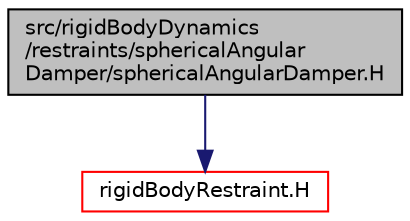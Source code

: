 digraph "src/rigidBodyDynamics/restraints/sphericalAngularDamper/sphericalAngularDamper.H"
{
  bgcolor="transparent";
  edge [fontname="Helvetica",fontsize="10",labelfontname="Helvetica",labelfontsize="10"];
  node [fontname="Helvetica",fontsize="10",shape=record];
  Node1 [label="src/rigidBodyDynamics\l/restraints/sphericalAngular\lDamper/sphericalAngularDamper.H",height=0.2,width=0.4,color="black", fillcolor="grey75", style="filled" fontcolor="black"];
  Node1 -> Node2 [color="midnightblue",fontsize="10",style="solid",fontname="Helvetica"];
  Node2 [label="rigidBodyRestraint.H",height=0.2,width=0.4,color="red",URL="$rigidBodyRestraint_8H.html"];
}
